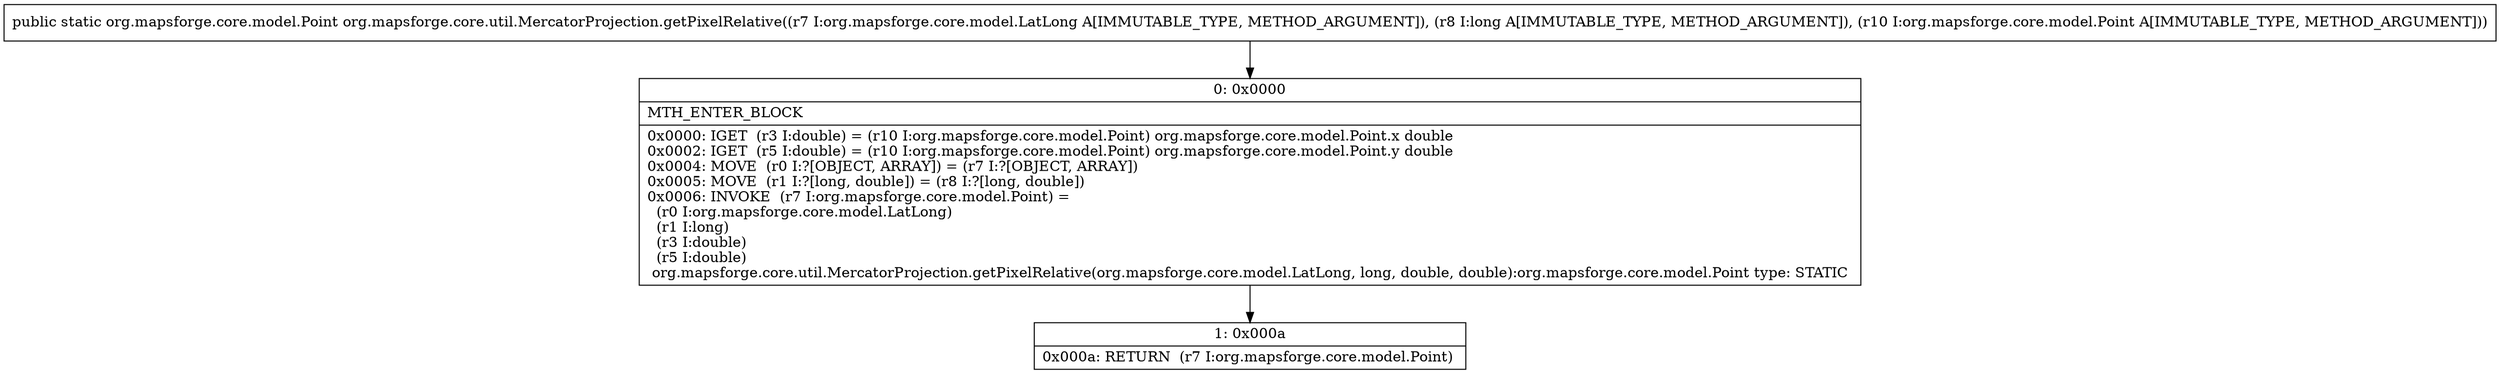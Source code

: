 digraph "CFG fororg.mapsforge.core.util.MercatorProjection.getPixelRelative(Lorg\/mapsforge\/core\/model\/LatLong;JLorg\/mapsforge\/core\/model\/Point;)Lorg\/mapsforge\/core\/model\/Point;" {
Node_0 [shape=record,label="{0\:\ 0x0000|MTH_ENTER_BLOCK\l|0x0000: IGET  (r3 I:double) = (r10 I:org.mapsforge.core.model.Point) org.mapsforge.core.model.Point.x double \l0x0002: IGET  (r5 I:double) = (r10 I:org.mapsforge.core.model.Point) org.mapsforge.core.model.Point.y double \l0x0004: MOVE  (r0 I:?[OBJECT, ARRAY]) = (r7 I:?[OBJECT, ARRAY]) \l0x0005: MOVE  (r1 I:?[long, double]) = (r8 I:?[long, double]) \l0x0006: INVOKE  (r7 I:org.mapsforge.core.model.Point) = \l  (r0 I:org.mapsforge.core.model.LatLong)\l  (r1 I:long)\l  (r3 I:double)\l  (r5 I:double)\l org.mapsforge.core.util.MercatorProjection.getPixelRelative(org.mapsforge.core.model.LatLong, long, double, double):org.mapsforge.core.model.Point type: STATIC \l}"];
Node_1 [shape=record,label="{1\:\ 0x000a|0x000a: RETURN  (r7 I:org.mapsforge.core.model.Point) \l}"];
MethodNode[shape=record,label="{public static org.mapsforge.core.model.Point org.mapsforge.core.util.MercatorProjection.getPixelRelative((r7 I:org.mapsforge.core.model.LatLong A[IMMUTABLE_TYPE, METHOD_ARGUMENT]), (r8 I:long A[IMMUTABLE_TYPE, METHOD_ARGUMENT]), (r10 I:org.mapsforge.core.model.Point A[IMMUTABLE_TYPE, METHOD_ARGUMENT])) }"];
MethodNode -> Node_0;
Node_0 -> Node_1;
}

